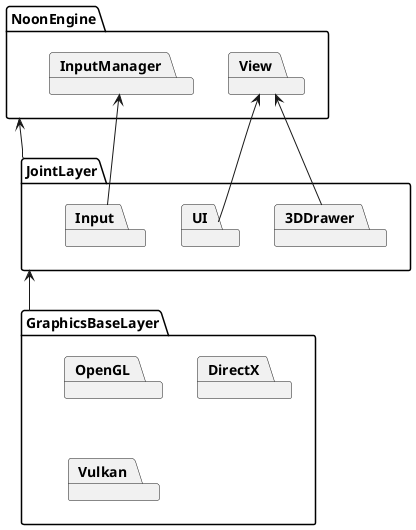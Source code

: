 @startuml PackageDia

package GraphicsBaseLayer{
    package OpenGL
    package DirectX
    package Vulkan
}

package NoonEngine{
    package View
    package InputManager
}

package JointLayer{
    package 3DDrawer
    package Input 
    package UI
}

NoonEngine <-- JointLayer 
JointLayer <-- GraphicsBaseLayer

View <- 3DDrawer
View <- UI

InputManager <- Input

@enduml